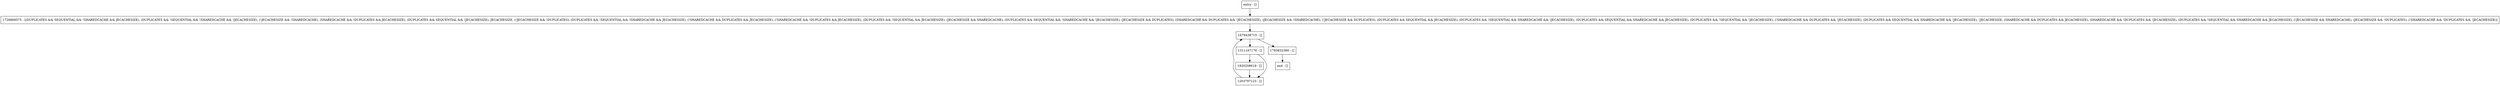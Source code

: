 digraph diskOrderedScan {
node [shape=record];
entry [label="entry - []"];
exit [label="exit - []"];
1726869575 [label="1726869575 - [(DUPLICATES && SEQUENTIAL && !SHAREDCACHE && JECACHESIZE), (DUPLICATES && !SEQUENTIAL && !SHAREDCACHE && !JECACHESIZE), (!JECACHESIZE && !SHAREDCACHE), (SHAREDCACHE && !DUPLICATES && JECACHESIZE), (DUPLICATES && SEQUENTIAL && !JECACHESIZE), JECACHESIZE, (!JECACHESIZE && !DUPLICATES), (DUPLICATES && !SEQUENTIAL && !SHAREDCACHE && JECACHESIZE), (!SHAREDCACHE && DUPLICATES && JECACHESIZE), (!SHAREDCACHE && !DUPLICATES && JECACHESIZE), (DUPLICATES && !SEQUENTIAL && JECACHESIZE), (JECACHESIZE && SHAREDCACHE), (DUPLICATES && SEQUENTIAL && !SHAREDCACHE && !JECACHESIZE), (JECACHESIZE && DUPLICATES), (SHAREDCACHE && DUPLICATES && !JECACHESIZE), (JECACHESIZE && !SHAREDCACHE), (!JECACHESIZE && DUPLICATES), (DUPLICATES && SEQUENTIAL && JECACHESIZE), (DUPLICATES && !SEQUENTIAL && SHAREDCACHE && !JECACHESIZE), (DUPLICATES && SEQUENTIAL && SHAREDCACHE && JECACHESIZE), (DUPLICATES && !SEQUENTIAL && !JECACHESIZE), (!SHAREDCACHE && DUPLICATES && !JECACHESIZE), (DUPLICATES && SEQUENTIAL && SHAREDCACHE && !JECACHESIZE), !JECACHESIZE, (SHAREDCACHE && DUPLICATES && JECACHESIZE), (SHAREDCACHE && !DUPLICATES && !JECACHESIZE), (DUPLICATES && !SEQUENTIAL && SHAREDCACHE && JECACHESIZE), (!JECACHESIZE && SHAREDCACHE), (JECACHESIZE && !DUPLICATES), (!SHAREDCACHE && !DUPLICATES && !JECACHESIZE)]"];
1920208619 [label="1920208619 - []"];
1311167176 [label="1311167176 - []"];
1203797123 [label="1203797123 - []"];
1793832380 [label="1793832380 - []"];
1679438715 [label="1679438715 - []"];
entry;
exit;
entry -> 1726869575;
1726869575 -> 1679438715;
1920208619 -> 1203797123;
1311167176 -> 1920208619;
1311167176 -> 1203797123;
1203797123 -> 1679438715;
1793832380 -> exit;
1679438715 -> 1311167176;
1679438715 -> 1793832380;
}
